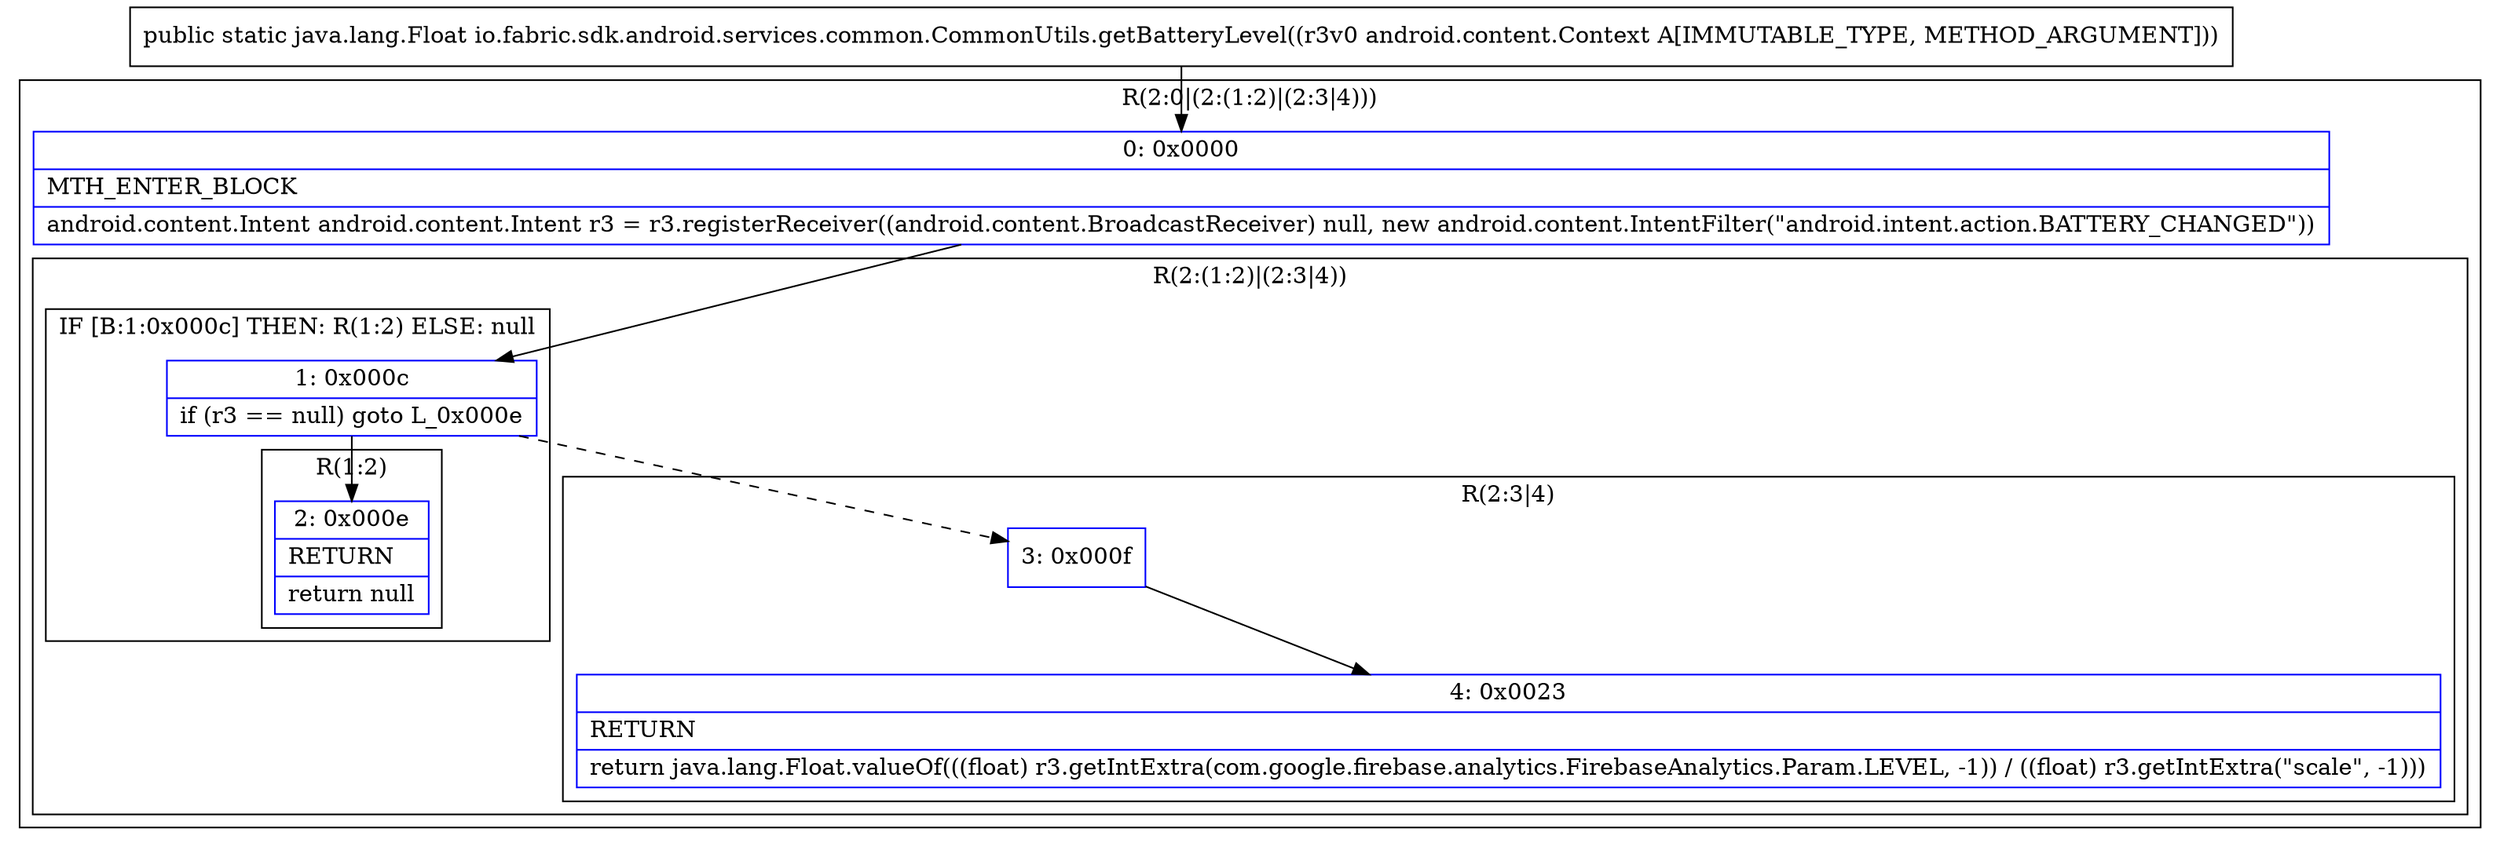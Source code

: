 digraph "CFG forio.fabric.sdk.android.services.common.CommonUtils.getBatteryLevel(Landroid\/content\/Context;)Ljava\/lang\/Float;" {
subgraph cluster_Region_718310528 {
label = "R(2:0|(2:(1:2)|(2:3|4)))";
node [shape=record,color=blue];
Node_0 [shape=record,label="{0\:\ 0x0000|MTH_ENTER_BLOCK\l|android.content.Intent android.content.Intent r3 = r3.registerReceiver((android.content.BroadcastReceiver) null, new android.content.IntentFilter(\"android.intent.action.BATTERY_CHANGED\"))\l}"];
subgraph cluster_Region_1595914791 {
label = "R(2:(1:2)|(2:3|4))";
node [shape=record,color=blue];
subgraph cluster_IfRegion_1452696576 {
label = "IF [B:1:0x000c] THEN: R(1:2) ELSE: null";
node [shape=record,color=blue];
Node_1 [shape=record,label="{1\:\ 0x000c|if (r3 == null) goto L_0x000e\l}"];
subgraph cluster_Region_46220186 {
label = "R(1:2)";
node [shape=record,color=blue];
Node_2 [shape=record,label="{2\:\ 0x000e|RETURN\l|return null\l}"];
}
}
subgraph cluster_Region_769256629 {
label = "R(2:3|4)";
node [shape=record,color=blue];
Node_3 [shape=record,label="{3\:\ 0x000f}"];
Node_4 [shape=record,label="{4\:\ 0x0023|RETURN\l|return java.lang.Float.valueOf(((float) r3.getIntExtra(com.google.firebase.analytics.FirebaseAnalytics.Param.LEVEL, \-1)) \/ ((float) r3.getIntExtra(\"scale\", \-1)))\l}"];
}
}
}
MethodNode[shape=record,label="{public static java.lang.Float io.fabric.sdk.android.services.common.CommonUtils.getBatteryLevel((r3v0 android.content.Context A[IMMUTABLE_TYPE, METHOD_ARGUMENT])) }"];
MethodNode -> Node_0;
Node_0 -> Node_1;
Node_1 -> Node_2;
Node_1 -> Node_3[style=dashed];
Node_3 -> Node_4;
}

